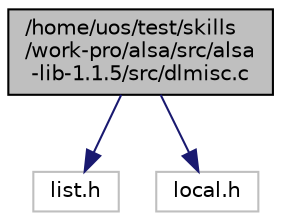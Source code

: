 digraph "/home/uos/test/skills/work-pro/alsa/src/alsa-lib-1.1.5/src/dlmisc.c"
{
  edge [fontname="Helvetica",fontsize="10",labelfontname="Helvetica",labelfontsize="10"];
  node [fontname="Helvetica",fontsize="10",shape=record];
  Node1 [label="/home/uos/test/skills\l/work-pro/alsa/src/alsa\l-lib-1.1.5/src/dlmisc.c",height=0.2,width=0.4,color="black", fillcolor="grey75", style="filled", fontcolor="black"];
  Node1 -> Node2 [color="midnightblue",fontsize="10",style="solid",fontname="Helvetica"];
  Node2 [label="list.h",height=0.2,width=0.4,color="grey75", fillcolor="white", style="filled"];
  Node1 -> Node3 [color="midnightblue",fontsize="10",style="solid",fontname="Helvetica"];
  Node3 [label="local.h",height=0.2,width=0.4,color="grey75", fillcolor="white", style="filled"];
}

